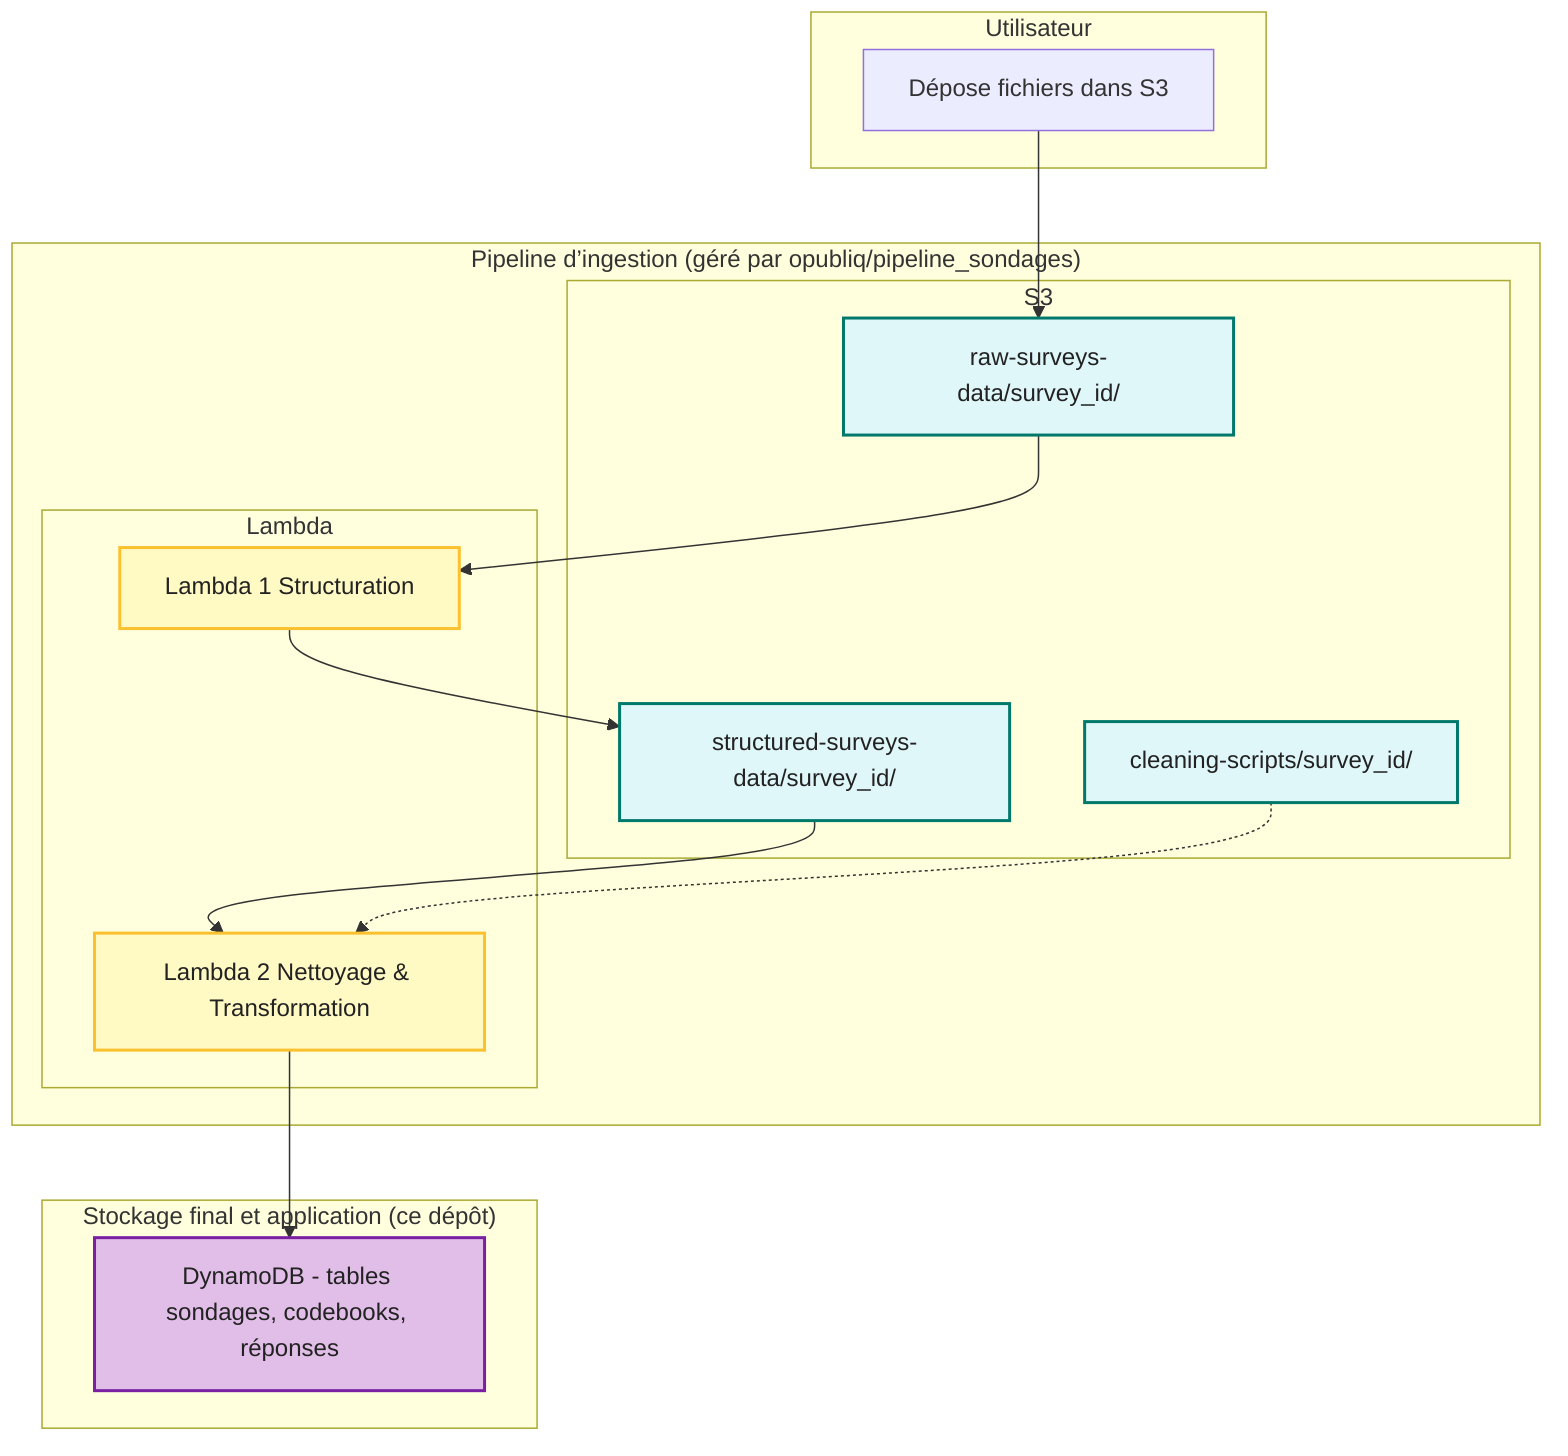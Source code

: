 flowchart TD
    subgraph Utilisateur
        A[Dépose fichiers dans S3]
    end

    subgraph "Pipeline d’ingestion (géré par opubliq/pipeline_sondages)"
        subgraph S3
            B1[raw-surveys-data/survey_id/]
            B2[structured-surveys-data/survey_id/]
            B3[cleaning-scripts/survey_id/]
        end

        subgraph Lambda
            C1[Lambda 1 Structuration]
            C2[Lambda 2 Nettoyage & Transformation]
        end

        A --> B1
        B1 --> C1
        C1 --> B2
        B2 --> C2
        B3 -.-> C2
    end

    subgraph "Stockage final et application (ce dépôt)"
        D[DynamoDB - tables sondages, codebooks, réponses]
    end

    C2 --> D

    %% Légende
    classDef s3 fill:#e0f7fa,stroke:#00796b,stroke-width:2px,color:#222;
    classDef lambda fill:#fff9c4,stroke:#fbc02d,stroke-width:2px,color:#222;
    classDef dynamo fill:#e1bee7,stroke:#7b1fa2,stroke-width:2px,color:#222;
    class B1,B2,B3 s3;
    class C1,C2 lambda;
    class D dynamo;